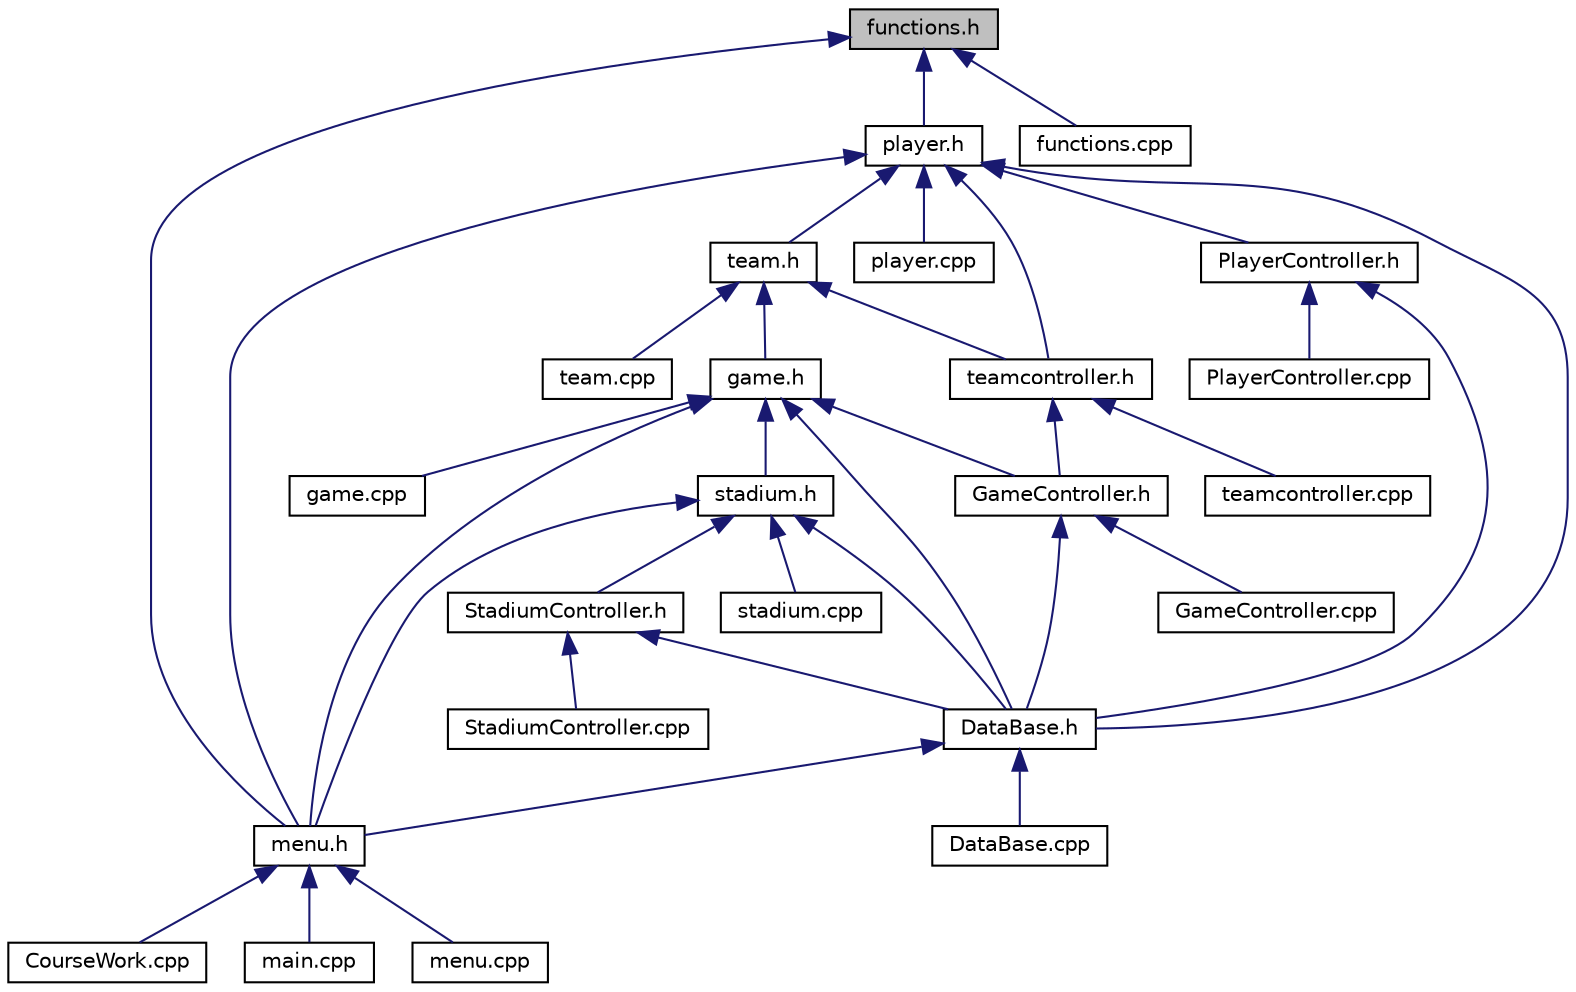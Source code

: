 digraph "functions.h"
{
  edge [fontname="Helvetica",fontsize="10",labelfontname="Helvetica",labelfontsize="10"];
  node [fontname="Helvetica",fontsize="10",shape=record];
  Node1 [label="functions.h",height=0.2,width=0.4,color="black", fillcolor="grey75", style="filled" fontcolor="black"];
  Node1 -> Node2 [dir="back",color="midnightblue",fontsize="10",style="solid"];
  Node2 [label="player.h",height=0.2,width=0.4,color="black", fillcolor="white", style="filled",URL="$player_8h.html"];
  Node2 -> Node3 [dir="back",color="midnightblue",fontsize="10",style="solid"];
  Node3 [label="DataBase.h",height=0.2,width=0.4,color="black", fillcolor="white", style="filled",URL="$_data_base_8h.html"];
  Node3 -> Node4 [dir="back",color="midnightblue",fontsize="10",style="solid"];
  Node4 [label="menu.h",height=0.2,width=0.4,color="black", fillcolor="white", style="filled",URL="$menu_8h.html"];
  Node4 -> Node5 [dir="back",color="midnightblue",fontsize="10",style="solid"];
  Node5 [label="CourseWork.cpp",height=0.2,width=0.4,color="black", fillcolor="white", style="filled",URL="$_course_work_8cpp.html"];
  Node4 -> Node6 [dir="back",color="midnightblue",fontsize="10",style="solid"];
  Node6 [label="main.cpp",height=0.2,width=0.4,color="black", fillcolor="white", style="filled",URL="$main_8cpp.html"];
  Node4 -> Node7 [dir="back",color="midnightblue",fontsize="10",style="solid"];
  Node7 [label="menu.cpp",height=0.2,width=0.4,color="black", fillcolor="white", style="filled",URL="$menu_8cpp.html"];
  Node3 -> Node8 [dir="back",color="midnightblue",fontsize="10",style="solid"];
  Node8 [label="DataBase.cpp",height=0.2,width=0.4,color="black", fillcolor="white", style="filled",URL="$_data_base_8cpp.html"];
  Node2 -> Node9 [dir="back",color="midnightblue",fontsize="10",style="solid"];
  Node9 [label="team.h",height=0.2,width=0.4,color="black", fillcolor="white", style="filled",URL="$team_8h.html"];
  Node9 -> Node10 [dir="back",color="midnightblue",fontsize="10",style="solid"];
  Node10 [label="game.h",height=0.2,width=0.4,color="black", fillcolor="white", style="filled",URL="$game_8h.html"];
  Node10 -> Node3 [dir="back",color="midnightblue",fontsize="10",style="solid"];
  Node10 -> Node11 [dir="back",color="midnightblue",fontsize="10",style="solid"];
  Node11 [label="stadium.h",height=0.2,width=0.4,color="black", fillcolor="white", style="filled",URL="$stadium_8h.html"];
  Node11 -> Node3 [dir="back",color="midnightblue",fontsize="10",style="solid"];
  Node11 -> Node12 [dir="back",color="midnightblue",fontsize="10",style="solid"];
  Node12 [label="StadiumController.h",height=0.2,width=0.4,color="black", fillcolor="white", style="filled",URL="$_stadium_controller_8h.html"];
  Node12 -> Node3 [dir="back",color="midnightblue",fontsize="10",style="solid"];
  Node12 -> Node13 [dir="back",color="midnightblue",fontsize="10",style="solid"];
  Node13 [label="StadiumController.cpp",height=0.2,width=0.4,color="black", fillcolor="white", style="filled",URL="$_stadium_controller_8cpp.html"];
  Node11 -> Node4 [dir="back",color="midnightblue",fontsize="10",style="solid"];
  Node11 -> Node14 [dir="back",color="midnightblue",fontsize="10",style="solid"];
  Node14 [label="stadium.cpp",height=0.2,width=0.4,color="black", fillcolor="white", style="filled",URL="$stadium_8cpp.html"];
  Node10 -> Node15 [dir="back",color="midnightblue",fontsize="10",style="solid"];
  Node15 [label="GameController.h",height=0.2,width=0.4,color="black", fillcolor="white", style="filled",URL="$_game_controller_8h.html"];
  Node15 -> Node3 [dir="back",color="midnightblue",fontsize="10",style="solid"];
  Node15 -> Node16 [dir="back",color="midnightblue",fontsize="10",style="solid"];
  Node16 [label="GameController.cpp",height=0.2,width=0.4,color="black", fillcolor="white", style="filled",URL="$_game_controller_8cpp.html"];
  Node10 -> Node4 [dir="back",color="midnightblue",fontsize="10",style="solid"];
  Node10 -> Node17 [dir="back",color="midnightblue",fontsize="10",style="solid"];
  Node17 [label="game.cpp",height=0.2,width=0.4,color="black", fillcolor="white", style="filled",URL="$game_8cpp.html"];
  Node9 -> Node18 [dir="back",color="midnightblue",fontsize="10",style="solid"];
  Node18 [label="teamcontroller.h",height=0.2,width=0.4,color="black", fillcolor="white", style="filled",URL="$teamcontroller_8h.html"];
  Node18 -> Node15 [dir="back",color="midnightblue",fontsize="10",style="solid"];
  Node18 -> Node19 [dir="back",color="midnightblue",fontsize="10",style="solid"];
  Node19 [label="teamcontroller.cpp",height=0.2,width=0.4,color="black", fillcolor="white", style="filled",URL="$teamcontroller_8cpp.html"];
  Node9 -> Node20 [dir="back",color="midnightblue",fontsize="10",style="solid"];
  Node20 [label="team.cpp",height=0.2,width=0.4,color="black", fillcolor="white", style="filled",URL="$team_8cpp.html"];
  Node2 -> Node21 [dir="back",color="midnightblue",fontsize="10",style="solid"];
  Node21 [label="PlayerController.h",height=0.2,width=0.4,color="black", fillcolor="white", style="filled",URL="$_player_controller_8h.html"];
  Node21 -> Node3 [dir="back",color="midnightblue",fontsize="10",style="solid"];
  Node21 -> Node22 [dir="back",color="midnightblue",fontsize="10",style="solid"];
  Node22 [label="PlayerController.cpp",height=0.2,width=0.4,color="black", fillcolor="white", style="filled",URL="$_player_controller_8cpp.html"];
  Node2 -> Node18 [dir="back",color="midnightblue",fontsize="10",style="solid"];
  Node2 -> Node4 [dir="back",color="midnightblue",fontsize="10",style="solid"];
  Node2 -> Node23 [dir="back",color="midnightblue",fontsize="10",style="solid"];
  Node23 [label="player.cpp",height=0.2,width=0.4,color="black", fillcolor="white", style="filled",URL="$player_8cpp.html"];
  Node1 -> Node4 [dir="back",color="midnightblue",fontsize="10",style="solid"];
  Node1 -> Node24 [dir="back",color="midnightblue",fontsize="10",style="solid"];
  Node24 [label="functions.cpp",height=0.2,width=0.4,color="black", fillcolor="white", style="filled",URL="$functions_8cpp.html"];
}
